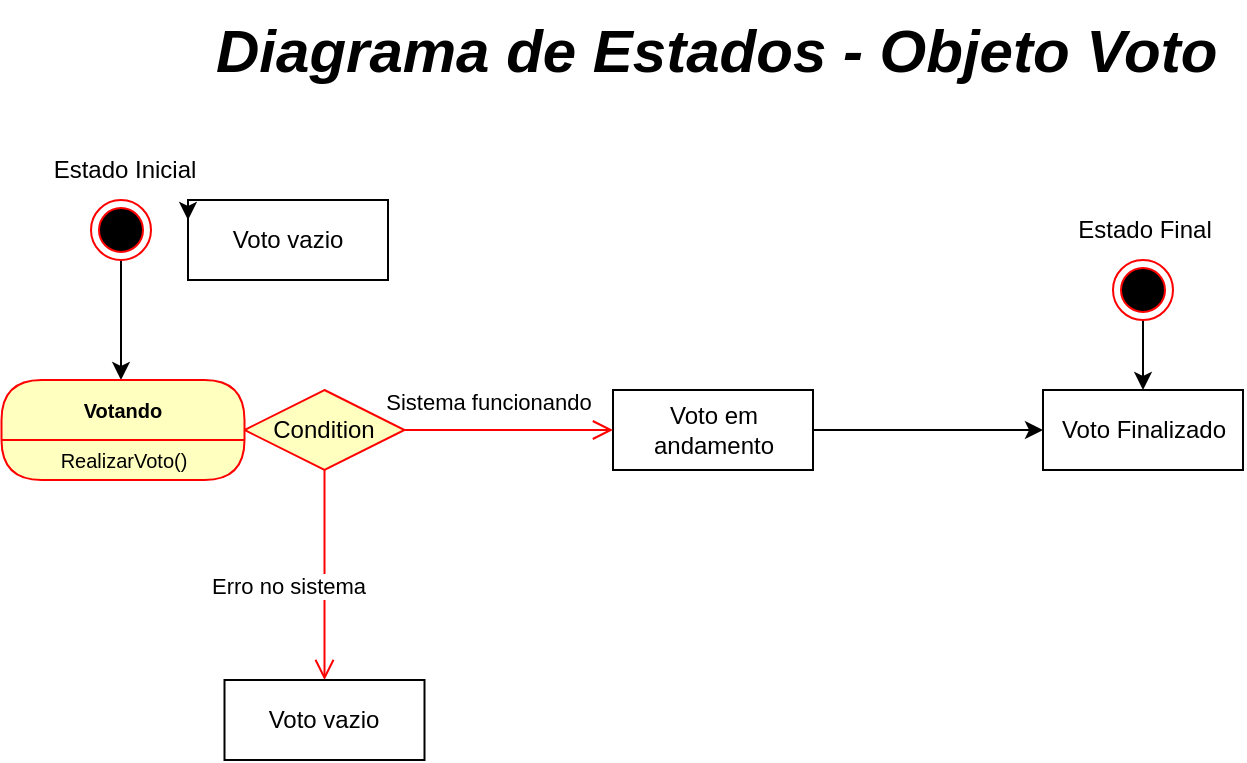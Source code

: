 <mxfile version="28.2.5">
  <diagram name="Página-1" id="p1QER_G5QZlAkRWqN-8y">
    <mxGraphModel dx="1033" dy="477" grid="1" gridSize="10" guides="1" tooltips="1" connect="1" arrows="1" fold="1" page="1" pageScale="1" pageWidth="980" pageHeight="1390" math="0" shadow="0">
      <root>
        <mxCell id="0" />
        <mxCell id="1" parent="0" />
        <mxCell id="pXtrDEg1o2ByqRby1C81-1" style="edgeStyle=orthogonalEdgeStyle;rounded=0;orthogonalLoop=1;jettySize=auto;html=1;entryX=0.5;entryY=0;entryDx=0;entryDy=0;" edge="1" parent="1" source="pXtrDEg1o2ByqRby1C81-2">
          <mxGeometry relative="1" as="geometry">
            <mxPoint x="156.5" y="310" as="targetPoint" />
          </mxGeometry>
        </mxCell>
        <mxCell id="pXtrDEg1o2ByqRby1C81-2" value="" style="ellipse;html=1;shape=endState;fillColor=#000000;strokeColor=#ff0000;" vertex="1" parent="1">
          <mxGeometry x="141.5" y="220" width="30" height="30" as="geometry" />
        </mxCell>
        <mxCell id="pXtrDEg1o2ByqRby1C81-3" value="Estado Inicial" style="text;html=1;align=center;verticalAlign=middle;resizable=0;points=[];autosize=1;strokeColor=none;fillColor=none;" vertex="1" parent="1">
          <mxGeometry x="112.5" y="190" width="90" height="30" as="geometry" />
        </mxCell>
        <mxCell id="pXtrDEg1o2ByqRby1C81-4" value="Diagrama de Estados - Objeto Voto&amp;nbsp;" style="text;html=1;align=center;verticalAlign=middle;resizable=0;points=[];autosize=1;strokeColor=none;fillColor=none;fontStyle=3;fontSize=30;" vertex="1" parent="1">
          <mxGeometry x="207.5" y="120" width="500" height="50" as="geometry" />
        </mxCell>
        <mxCell id="pXtrDEg1o2ByqRby1C81-5" value="Voto vazio" style="html=1;whiteSpace=wrap;" vertex="1" parent="1">
          <mxGeometry x="190" y="220" width="100" height="40" as="geometry" />
        </mxCell>
        <mxCell id="pXtrDEg1o2ByqRby1C81-8" value="Condition" style="rhombus;whiteSpace=wrap;html=1;fontColor=#000000;fillColor=#ffffc0;strokeColor=#ff0000;" vertex="1" parent="1">
          <mxGeometry x="218.25" y="315" width="80" height="40" as="geometry" />
        </mxCell>
        <mxCell id="pXtrDEg1o2ByqRby1C81-10" value="Erro no sistema" style="edgeStyle=orthogonalEdgeStyle;html=1;align=left;verticalAlign=top;endArrow=open;endSize=8;strokeColor=#ff0000;rounded=0;" edge="1" parent="1" source="pXtrDEg1o2ByqRby1C81-8" target="pXtrDEg1o2ByqRby1C81-12">
          <mxGeometry x="-0.143" y="-58" relative="1" as="geometry">
            <mxPoint x="162.5" y="460" as="targetPoint" />
            <mxPoint as="offset" />
          </mxGeometry>
        </mxCell>
        <mxCell id="pXtrDEg1o2ByqRby1C81-12" value="Voto vazio" style="html=1;whiteSpace=wrap;" vertex="1" parent="1">
          <mxGeometry x="208.25" y="460" width="100" height="40" as="geometry" />
        </mxCell>
        <mxCell id="pXtrDEg1o2ByqRby1C81-35" style="edgeStyle=orthogonalEdgeStyle;rounded=0;orthogonalLoop=1;jettySize=auto;html=1;" edge="1" parent="1" source="pXtrDEg1o2ByqRby1C81-13" target="pXtrDEg1o2ByqRby1C81-28">
          <mxGeometry relative="1" as="geometry" />
        </mxCell>
        <mxCell id="pXtrDEg1o2ByqRby1C81-13" value="Voto em andamento" style="html=1;whiteSpace=wrap;" vertex="1" parent="1">
          <mxGeometry x="402.5" y="315" width="100" height="40" as="geometry" />
        </mxCell>
        <mxCell id="pXtrDEg1o2ByqRby1C81-36" style="edgeStyle=orthogonalEdgeStyle;rounded=0;orthogonalLoop=1;jettySize=auto;html=1;entryX=0.5;entryY=0;entryDx=0;entryDy=0;" edge="1" parent="1" source="pXtrDEg1o2ByqRby1C81-24" target="pXtrDEg1o2ByqRby1C81-28">
          <mxGeometry relative="1" as="geometry" />
        </mxCell>
        <mxCell id="pXtrDEg1o2ByqRby1C81-24" value="" style="ellipse;html=1;shape=endState;fillColor=#000000;strokeColor=#ff0000;" vertex="1" parent="1">
          <mxGeometry x="652.5" y="250" width="30" height="30" as="geometry" />
        </mxCell>
        <mxCell id="pXtrDEg1o2ByqRby1C81-25" value="Estado Final" style="text;html=1;align=center;verticalAlign=middle;resizable=0;points=[];autosize=1;strokeColor=none;fillColor=none;" vertex="1" parent="1">
          <mxGeometry x="622.5" y="220" width="90" height="30" as="geometry" />
        </mxCell>
        <mxCell id="pXtrDEg1o2ByqRby1C81-26" style="edgeStyle=orthogonalEdgeStyle;rounded=0;orthogonalLoop=1;jettySize=auto;html=1;exitX=0;exitY=0;exitDx=0;exitDy=0;entryX=0;entryY=0.25;entryDx=0;entryDy=0;" edge="1" parent="1" source="pXtrDEg1o2ByqRby1C81-5" target="pXtrDEg1o2ByqRby1C81-5">
          <mxGeometry relative="1" as="geometry" />
        </mxCell>
        <mxCell id="pXtrDEg1o2ByqRby1C81-28" value="Voto Finalizado" style="html=1;whiteSpace=wrap;" vertex="1" parent="1">
          <mxGeometry x="617.5" y="315" width="100" height="40" as="geometry" />
        </mxCell>
        <mxCell id="pXtrDEg1o2ByqRby1C81-29" value="Votando" style="swimlane;fontStyle=1;align=center;verticalAlign=middle;childLayout=stackLayout;horizontal=1;startSize=30;horizontalStack=0;resizeParent=0;resizeLast=1;container=0;fontColor=#000000;collapsible=0;rounded=1;arcSize=50;strokeColor=#ff0000;fillColor=#ffffc0;swimlaneFillColor=#ffffc0;dropTarget=0;fontSize=10;" vertex="1" parent="1">
          <mxGeometry x="96.75" y="310" width="121.5" height="50" as="geometry" />
        </mxCell>
        <mxCell id="pXtrDEg1o2ByqRby1C81-30" value="RealizarVoto()" style="text;html=1;strokeColor=none;fillColor=none;align=center;verticalAlign=middle;spacingLeft=4;spacingRight=4;whiteSpace=wrap;overflow=hidden;rotatable=0;fontColor=#000000;fontSize=10;" vertex="1" parent="pXtrDEg1o2ByqRby1C81-29">
          <mxGeometry y="30" width="121.5" height="20" as="geometry" />
        </mxCell>
        <mxCell id="pXtrDEg1o2ByqRby1C81-34" value="Sistema funcionando" style="edgeStyle=orthogonalEdgeStyle;html=1;align=center;verticalAlign=bottom;endArrow=open;endSize=8;strokeColor=#ff0000;rounded=0;exitX=1;exitY=0.5;exitDx=0;exitDy=0;" edge="1" parent="1" source="pXtrDEg1o2ByqRby1C81-8" target="pXtrDEg1o2ByqRby1C81-13">
          <mxGeometry x="-0.199" y="5" relative="1" as="geometry">
            <mxPoint x="528" y="370" as="targetPoint" />
            <mxPoint as="offset" />
            <mxPoint x="360" y="520" as="sourcePoint" />
          </mxGeometry>
        </mxCell>
      </root>
    </mxGraphModel>
  </diagram>
</mxfile>
